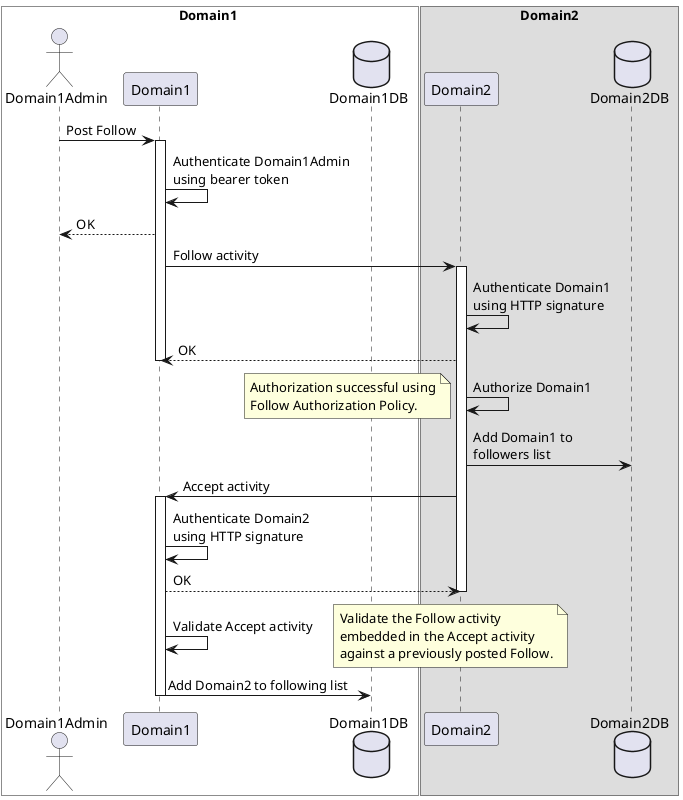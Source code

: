 @startuml
'https://plantuml.com/sequence-diagram

box Domain1 #White
actor Domain1Admin
participant Domain1
database Domain1DB
end box

box Domain2
participant Domain2
database Domain2DB
end box

Domain1Admin -> Domain1: Post Follow

activate Domain1

Domain1 -> Domain1: Authenticate Domain1Admin\nusing bearer token

Domain1 --> Domain1Admin: OK

Domain1 -> Domain2: Follow activity
activate Domain2
Domain2 -> Domain2: Authenticate Domain1\nusing HTTP signature
Domain2 --> Domain1: OK

deactivate Domain1

Domain2 -> Domain2: Authorize Domain1

note left
Authorization successful using
Follow Authorization Policy.
end note

Domain2 -> Domain2DB: Add Domain1 to\nfollowers list
Domain2 -> Domain1: Accept activity

activate Domain1

Domain1 -> Domain1: Authenticate Domain2\nusing HTTP signature
Domain1 --> Domain2: OK
deactivate Domain2

Domain1 -> Domain1: Validate Accept activity

note right
Validate the Follow activity
embedded in the Accept activity
against a previously posted Follow.
end note

Domain1 -> Domain1DB: Add Domain2 to following list

deactivate Domain1

@enduml
